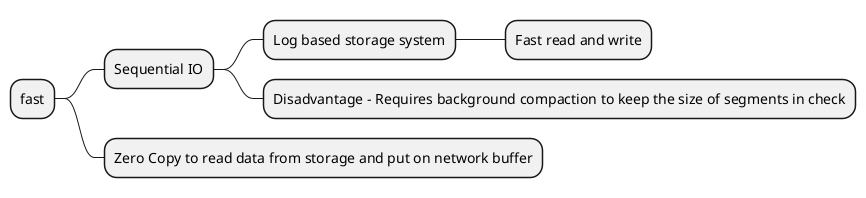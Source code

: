 @startmindmap
* fast
** Sequential IO
*** Log based storage system
**** Fast read and write
*** Disadvantage - Requires background compaction to keep the size of segments in check
** Zero Copy to read data from storage and put on network buffer

@endmindmap